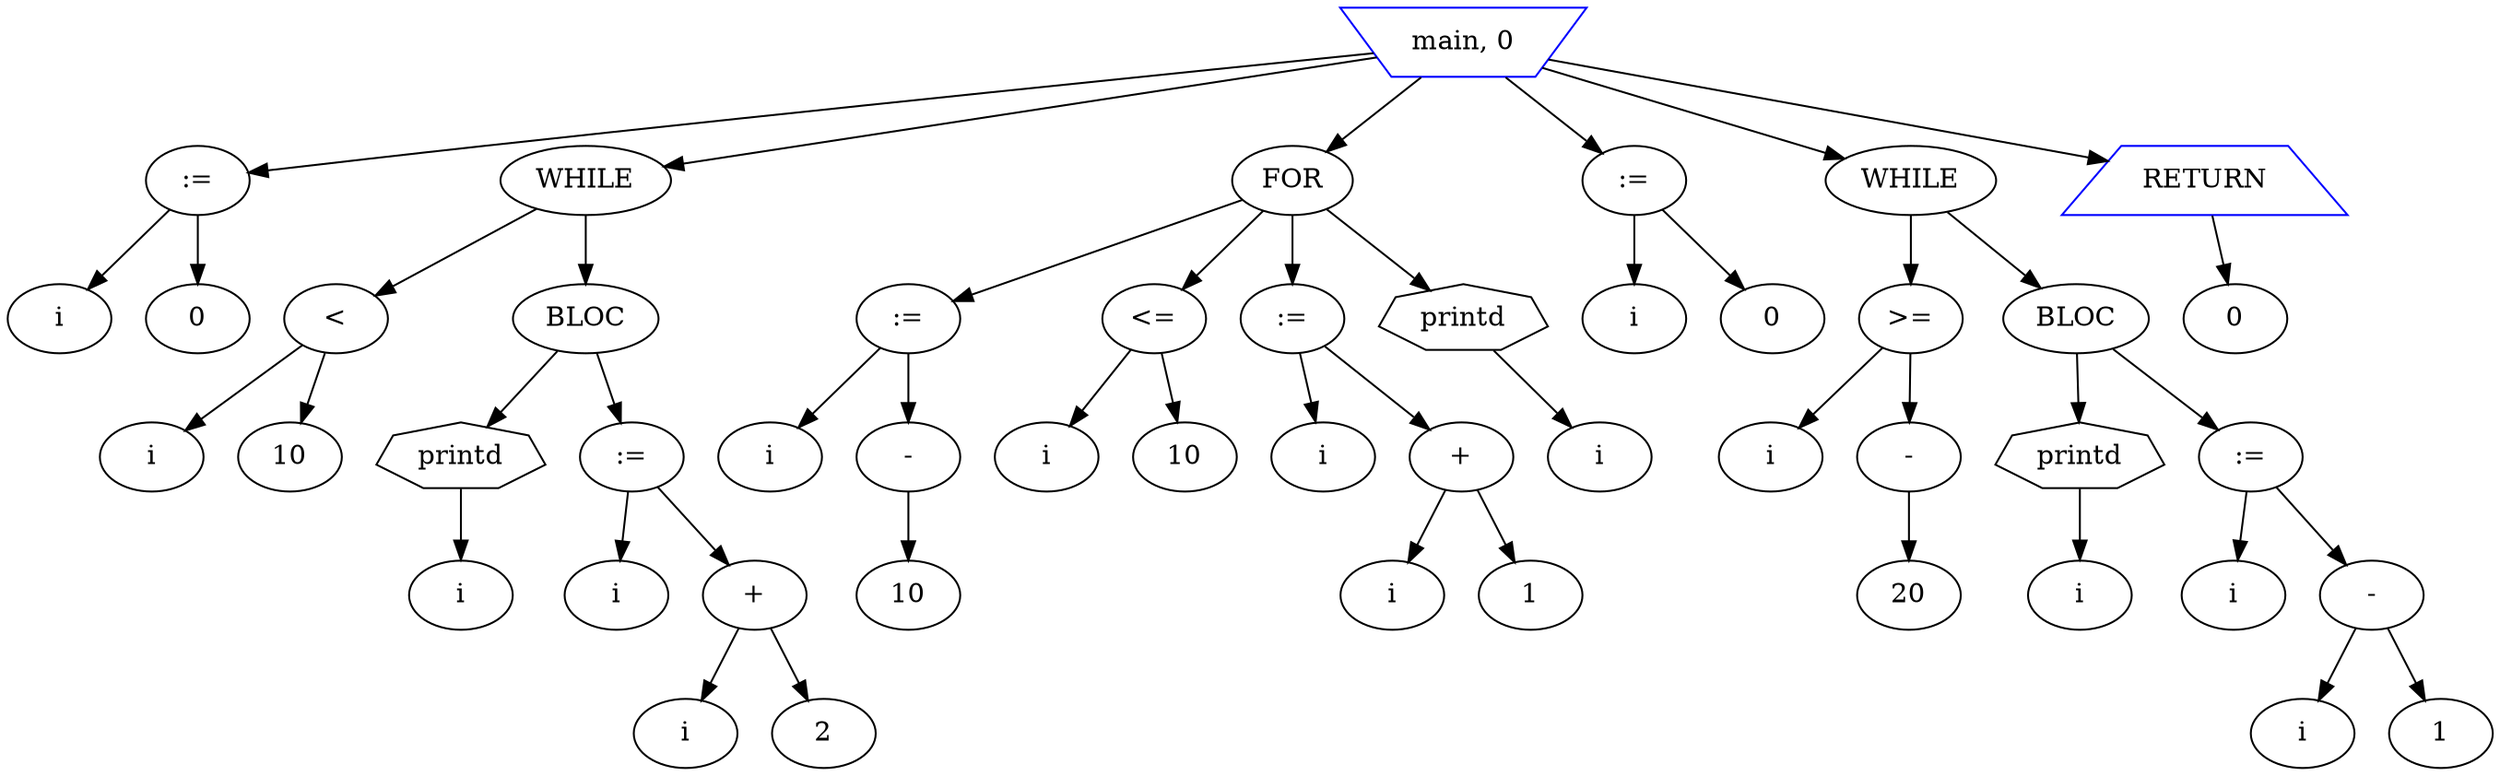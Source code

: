 digraph mon_programme {
	node_1 [label="main, 0" shape=invtrapezium color=blue];
	node_2 [label=":=" shape=ellipse];
	node_3 [shape=ellipse label="i"];
	node_4 [shape=ellipse label="0"];
	node_5 [label="WHILE" shape=ellipse];
	node_6 [label="<" shape=ellipse];
	node_7 [shape=ellipse label="i"];
	node_8 [shape=ellipse label="10"];
	node_9 [label="BLOC" shape=ellipse];
	node_10 [label="printd" shape=septagon];
	node_11 [shape=ellipse label="i"];
	node_12 [label=":=" shape=ellipse];
	node_13 [shape=ellipse label="i"];
	node_14 [label="+" shape=ellipse];
	node_15 [shape=ellipse label="i"];
	node_16 [shape=ellipse label="2"];
	node_17 [label="FOR" shape=ellipse];
	node_18 [label=":=" shape=ellipse];
	node_19 [shape=ellipse label="i"];
	node_20 [label="-" shape=ellipse];
	node_21 [shape=ellipse label="10"];
	node_22 [label="<=" shape=ellipse];
	node_23 [shape=ellipse label="i"];
	node_24 [shape=ellipse label="10"];
	node_25 [label=":=" shape=ellipse];
	node_26 [shape=ellipse label="i"];
	node_27 [label="+" shape=ellipse];
	node_28 [shape=ellipse label="i"];
	node_29 [shape=ellipse label="1"];
	node_30 [label="printd" shape=septagon];
	node_31 [shape=ellipse label="i"];
	node_32 [label=":=" shape=ellipse];
	node_33 [shape=ellipse label="i"];
	node_34 [shape=ellipse label="0"];
	node_35 [label="WHILE" shape=ellipse];
	node_36 [label=">=" shape=ellipse];
	node_37 [shape=ellipse label="i"];
	node_38 [label="-" shape=ellipse];
	node_39 [shape=ellipse label="20"];
	node_40 [label="BLOC" shape=ellipse];
	node_41 [label="printd" shape=septagon];
	node_42 [shape=ellipse label="i"];
	node_43 [label=":=" shape=ellipse];
	node_44 [shape=ellipse label="i"];
	node_45 [label="-" shape=ellipse];
	node_46 [shape=ellipse label="i"];
	node_47 [shape=ellipse label="1"];
	node_48 [label="RETURN" shape=trapezium color=blue];
	node_49 [shape=ellipse label="0"];
	node_2 ->  node_3;
	node_2 ->  node_4;
	node_1 ->  node_2;
	node_6 ->  node_7;
	node_6 ->  node_8;
	node_5 ->  node_6;
	node_10 ->  node_11;
	node_9 ->  node_10;
	node_12 ->  node_13;
	node_14 ->  node_15;
	node_14 ->  node_16;
	node_12 ->  node_14;
	node_9 ->  node_12;
	node_5 ->  node_9;
	node_1 ->  node_5;
	node_18 ->  node_19;
	node_20 ->  node_21;
	node_18 ->  node_20;
	node_17 ->  node_18;
	node_22 ->  node_23;
	node_22 ->  node_24;
	node_17 ->  node_22;
	node_25 ->  node_26;
	node_27 ->  node_28;
	node_27 ->  node_29;
	node_25 ->  node_27;
	node_17 ->  node_25;
	node_30 ->  node_31;
	node_17 ->  node_30;
	node_1 ->  node_17;
	node_32 ->  node_33;
	node_32 ->  node_34;
	node_1 ->  node_32;
	node_36 ->  node_37;
	node_38 ->  node_39;
	node_36 ->  node_38;
	node_35 ->  node_36;
	node_41 ->  node_42;
	node_40 ->  node_41;
	node_43 ->  node_44;
	node_45 ->  node_46;
	node_45 ->  node_47;
	node_43 ->  node_45;
	node_40 ->  node_43;
	node_35 ->  node_40;
	node_1 ->  node_35;
	node_48 ->  node_49;
	node_1 ->  node_48;

}